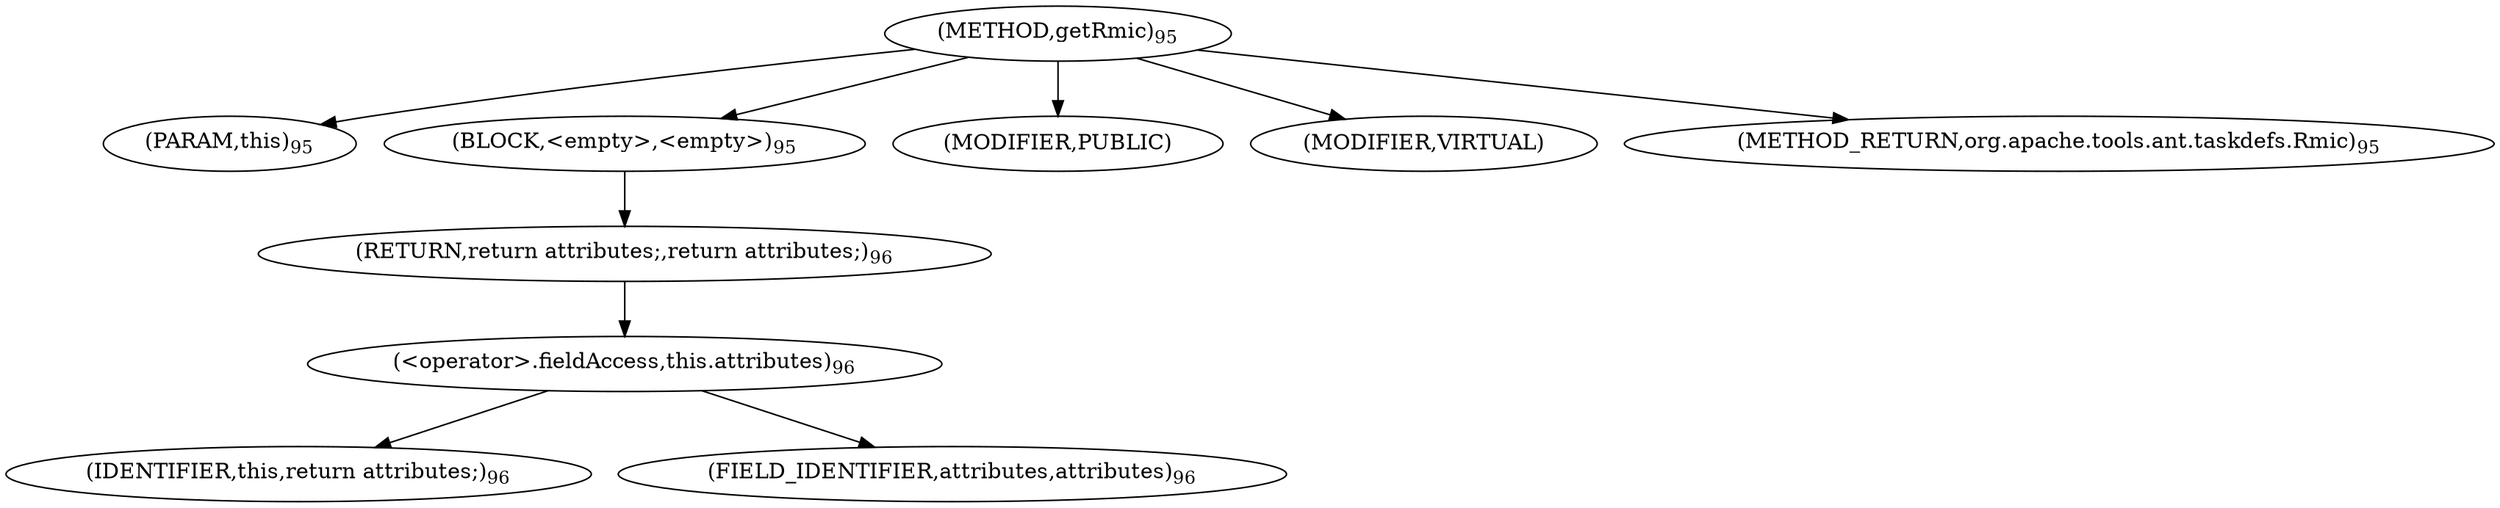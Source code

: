 digraph "getRmic" {  
"102" [label = <(METHOD,getRmic)<SUB>95</SUB>> ]
"103" [label = <(PARAM,this)<SUB>95</SUB>> ]
"104" [label = <(BLOCK,&lt;empty&gt;,&lt;empty&gt;)<SUB>95</SUB>> ]
"105" [label = <(RETURN,return attributes;,return attributes;)<SUB>96</SUB>> ]
"106" [label = <(&lt;operator&gt;.fieldAccess,this.attributes)<SUB>96</SUB>> ]
"107" [label = <(IDENTIFIER,this,return attributes;)<SUB>96</SUB>> ]
"108" [label = <(FIELD_IDENTIFIER,attributes,attributes)<SUB>96</SUB>> ]
"109" [label = <(MODIFIER,PUBLIC)> ]
"110" [label = <(MODIFIER,VIRTUAL)> ]
"111" [label = <(METHOD_RETURN,org.apache.tools.ant.taskdefs.Rmic)<SUB>95</SUB>> ]
  "102" -> "103" 
  "102" -> "104" 
  "102" -> "109" 
  "102" -> "110" 
  "102" -> "111" 
  "104" -> "105" 
  "105" -> "106" 
  "106" -> "107" 
  "106" -> "108" 
}
